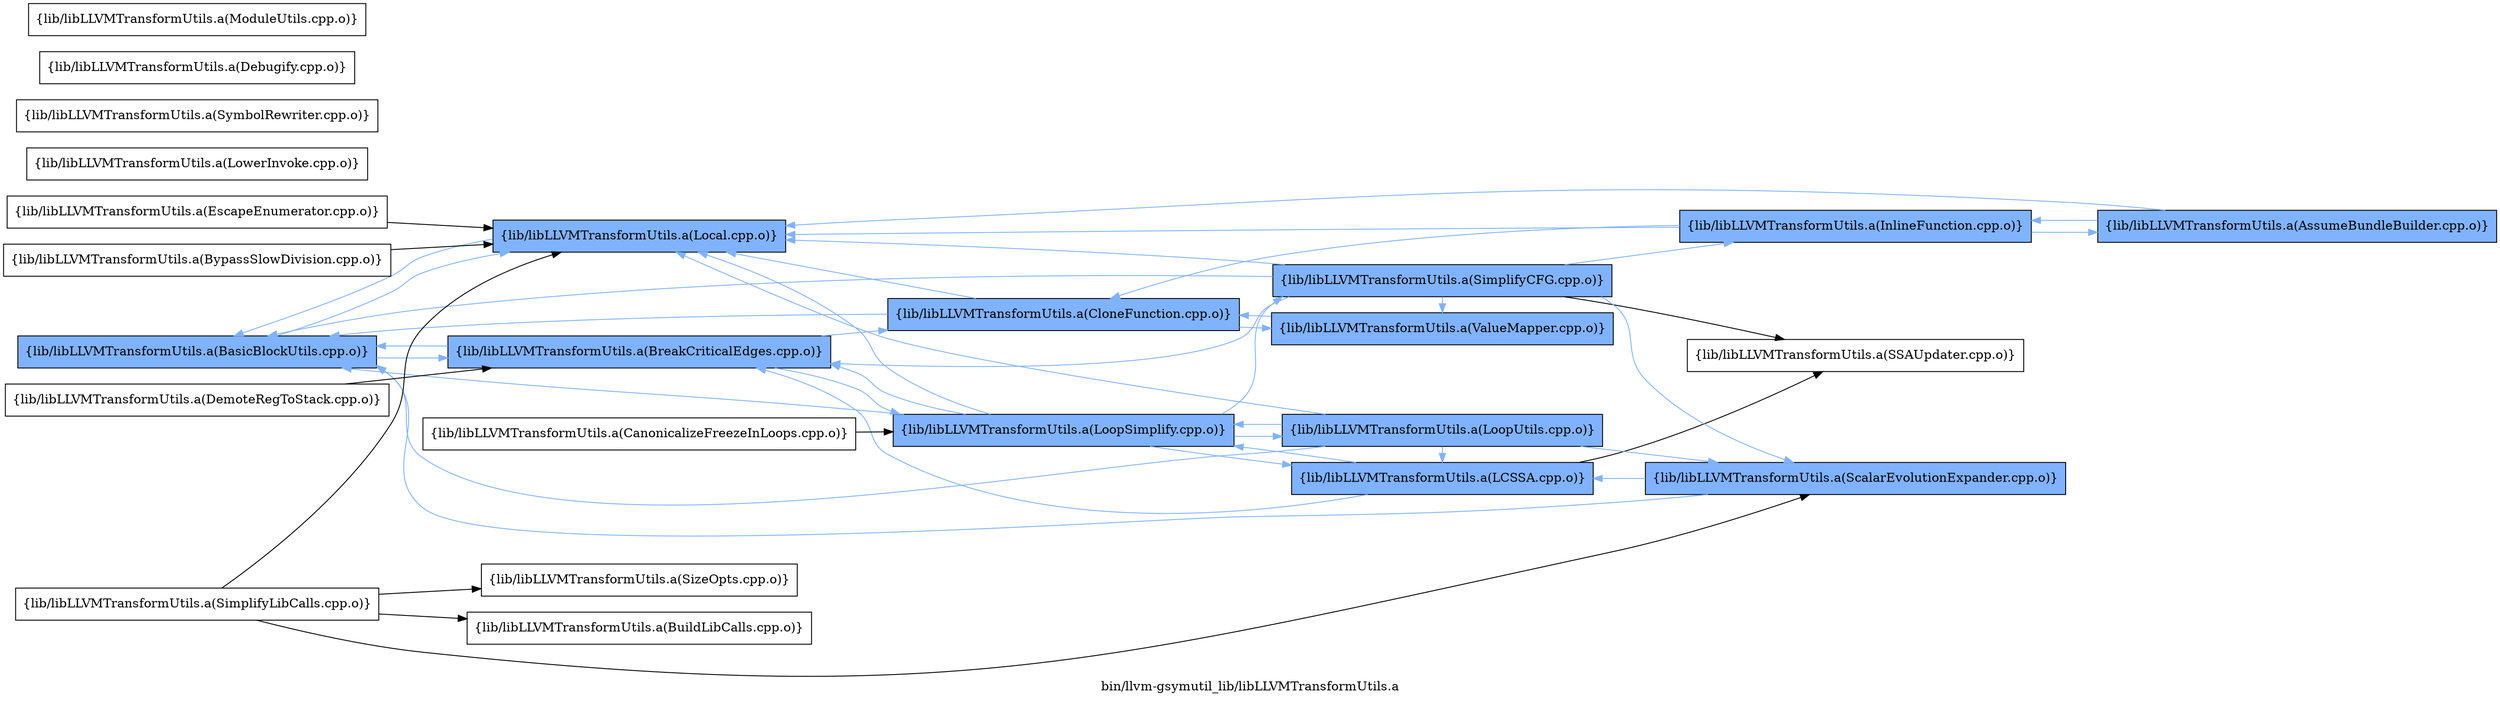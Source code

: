 digraph "bin/llvm-gsymutil_lib/libLLVMTransformUtils.a" {
	label="bin/llvm-gsymutil_lib/libLLVMTransformUtils.a";
	rankdir=LR;
	{ rank=same; Node0x564b5945caf8;  }
	{ rank=same; Node0x564b59456068; Node0x564b5945f168;  }
	{ rank=same; Node0x564b59456388; Node0x564b5945ade8;  }
	{ rank=same; Node0x564b5945e128; Node0x564b59456568; Node0x564b59457c88; Node0x564b594537c8;  }
	{ rank=same; Node0x564b59458458; Node0x564b59457198; Node0x564b5945d2c8;  }

	Node0x564b5945caf8 [shape=record,shape=box,group=1,style=filled,fillcolor="0.600000 0.5 1",label="{lib/libLLVMTransformUtils.a(BasicBlockUtils.cpp.o)}"];
	Node0x564b5945caf8 -> Node0x564b59456068[color="0.600000 0.5 1"];
	Node0x564b5945caf8 -> Node0x564b5945f168[color="0.600000 0.5 1"];
	Node0x564b594556b8 [shape=record,shape=box,group=0,label="{lib/libLLVMTransformUtils.a(SizeOpts.cpp.o)}"];
	Node0x564b59456068 [shape=record,shape=box,group=1,style=filled,fillcolor="0.600000 0.5 1",label="{lib/libLLVMTransformUtils.a(Local.cpp.o)}"];
	Node0x564b59456068 -> Node0x564b5945caf8[color="0.600000 0.5 1"];
	Node0x564b5945f168 [shape=record,shape=box,group=1,style=filled,fillcolor="0.600000 0.5 1",label="{lib/libLLVMTransformUtils.a(BreakCriticalEdges.cpp.o)}"];
	Node0x564b5945f168 -> Node0x564b59456388[color="0.600000 0.5 1"];
	Node0x564b5945f168 -> Node0x564b5945caf8[color="0.600000 0.5 1"];
	Node0x564b5945f168 -> Node0x564b5945ade8[color="0.600000 0.5 1"];
	Node0x564b594570f8 [shape=record,shape=box,group=0,label="{lib/libLLVMTransformUtils.a(LowerInvoke.cpp.o)}"];
	Node0x564b5945ad48 [shape=record,shape=box,group=0,label="{lib/libLLVMTransformUtils.a(CanonicalizeFreezeInLoops.cpp.o)}"];
	Node0x564b5945ad48 -> Node0x564b59456388;
	Node0x564b59459fd8 [shape=record,shape=box,group=0,label="{lib/libLLVMTransformUtils.a(SymbolRewriter.cpp.o)}"];
	Node0x564b5945e178 [shape=record,shape=box,group=0,label="{lib/libLLVMTransformUtils.a(BypassSlowDivision.cpp.o)}"];
	Node0x564b5945e178 -> Node0x564b59456068;
	Node0x564b59455ed8 [shape=record,shape=box,group=0,label="{lib/libLLVMTransformUtils.a(SimplifyLibCalls.cpp.o)}"];
	Node0x564b59455ed8 -> Node0x564b59456068;
	Node0x564b59455ed8 -> Node0x564b59457198;
	Node0x564b59455ed8 -> Node0x564b5945e3a8;
	Node0x564b59455ed8 -> Node0x564b594556b8;
	Node0x564b5945a528 [shape=record,shape=box,group=0,label="{lib/libLLVMTransformUtils.a(Debugify.cpp.o)}"];
	Node0x564b59457c88 [shape=record,shape=box,group=1,style=filled,fillcolor="0.600000 0.5 1",label="{lib/libLLVMTransformUtils.a(SimplifyCFG.cpp.o)}"];
	Node0x564b59457c88 -> Node0x564b5945d2c8[color="0.600000 0.5 1"];
	Node0x564b59457c88 -> Node0x564b59456068[color="0.600000 0.5 1"];
	Node0x564b59457c88 -> Node0x564b59457198[color="0.600000 0.5 1"];
	Node0x564b59457c88 -> Node0x564b59458458;
	Node0x564b59457c88 -> Node0x564b5945caf8[color="0.600000 0.5 1"];
	Node0x564b59457c88 -> Node0x564b5945f168[color="0.600000 0.5 1"];
	Node0x564b59457c88 -> Node0x564b594537c8[color="0.600000 0.5 1"];
	Node0x564b5945e128 [shape=record,shape=box,group=1,style=filled,fillcolor="0.600000 0.5 1",label="{lib/libLLVMTransformUtils.a(LCSSA.cpp.o)}"];
	Node0x564b5945e128 -> Node0x564b59456388[color="0.600000 0.5 1"];
	Node0x564b5945e128 -> Node0x564b59458458;
	Node0x564b5945e128 -> Node0x564b5945f168[color="0.600000 0.5 1"];
	Node0x564b59456388 [shape=record,shape=box,group=1,style=filled,fillcolor="0.600000 0.5 1",label="{lib/libLLVMTransformUtils.a(LoopSimplify.cpp.o)}"];
	Node0x564b59456388 -> Node0x564b5945e128[color="0.600000 0.5 1"];
	Node0x564b59456388 -> Node0x564b59456068[color="0.600000 0.5 1"];
	Node0x564b59456388 -> Node0x564b59456568[color="0.600000 0.5 1"];
	Node0x564b59456388 -> Node0x564b59457c88[color="0.600000 0.5 1"];
	Node0x564b59456388 -> Node0x564b5945caf8[color="0.600000 0.5 1"];
	Node0x564b59456388 -> Node0x564b5945f168[color="0.600000 0.5 1"];
	Node0x564b59457198 [shape=record,shape=box,group=1,style=filled,fillcolor="0.600000 0.5 1",label="{lib/libLLVMTransformUtils.a(ScalarEvolutionExpander.cpp.o)}"];
	Node0x564b59457198 -> Node0x564b5945e128[color="0.600000 0.5 1"];
	Node0x564b59457198 -> Node0x564b5945caf8[color="0.600000 0.5 1"];
	Node0x564b5945d2c8 [shape=record,shape=box,group=1,style=filled,fillcolor="0.600000 0.5 1",label="{lib/libLLVMTransformUtils.a(InlineFunction.cpp.o)}"];
	Node0x564b5945d2c8 -> Node0x564b5944b348[color="0.600000 0.5 1"];
	Node0x564b5945d2c8 -> Node0x564b59456068[color="0.600000 0.5 1"];
	Node0x564b5945d2c8 -> Node0x564b5945ade8[color="0.600000 0.5 1"];
	Node0x564b5945c468 [shape=record,shape=box,group=0,label="{lib/libLLVMTransformUtils.a(DemoteRegToStack.cpp.o)}"];
	Node0x564b5945c468 -> Node0x564b5945f168;
	Node0x564b59458e58 [shape=record,shape=box,group=0,label="{lib/libLLVMTransformUtils.a(EscapeEnumerator.cpp.o)}"];
	Node0x564b59458e58 -> Node0x564b59456068;
	Node0x564b59456978 [shape=record,shape=box,group=0,label="{lib/libLLVMTransformUtils.a(ModuleUtils.cpp.o)}"];
	Node0x564b59456568 [shape=record,shape=box,group=1,style=filled,fillcolor="0.600000 0.5 1",label="{lib/libLLVMTransformUtils.a(LoopUtils.cpp.o)}"];
	Node0x564b59456568 -> Node0x564b5945e128[color="0.600000 0.5 1"];
	Node0x564b59456568 -> Node0x564b59456068[color="0.600000 0.5 1"];
	Node0x564b59456568 -> Node0x564b59456388[color="0.600000 0.5 1"];
	Node0x564b59456568 -> Node0x564b59457198[color="0.600000 0.5 1"];
	Node0x564b59456568 -> Node0x564b5945caf8[color="0.600000 0.5 1"];
	Node0x564b59458458 [shape=record,shape=box,group=0,label="{lib/libLLVMTransformUtils.a(SSAUpdater.cpp.o)}"];
	Node0x564b5945ade8 [shape=record,shape=box,group=1,style=filled,fillcolor="0.600000 0.5 1",label="{lib/libLLVMTransformUtils.a(CloneFunction.cpp.o)}"];
	Node0x564b5945ade8 -> Node0x564b59456068[color="0.600000 0.5 1"];
	Node0x564b5945ade8 -> Node0x564b5945caf8[color="0.600000 0.5 1"];
	Node0x564b5945ade8 -> Node0x564b594537c8[color="0.600000 0.5 1"];
	Node0x564b594537c8 [shape=record,shape=box,group=1,style=filled,fillcolor="0.600000 0.5 1",label="{lib/libLLVMTransformUtils.a(ValueMapper.cpp.o)}"];
	Node0x564b594537c8 -> Node0x564b5945ade8[color="0.600000 0.5 1"];
	Node0x564b5945e3a8 [shape=record,shape=box,group=0,label="{lib/libLLVMTransformUtils.a(BuildLibCalls.cpp.o)}"];
	Node0x564b5944b348 [shape=record,shape=box,group=1,style=filled,fillcolor="0.600000 0.5 1",label="{lib/libLLVMTransformUtils.a(AssumeBundleBuilder.cpp.o)}"];
	Node0x564b5944b348 -> Node0x564b5945d2c8[color="0.600000 0.5 1"];
	Node0x564b5944b348 -> Node0x564b59456068[color="0.600000 0.5 1"];
}
